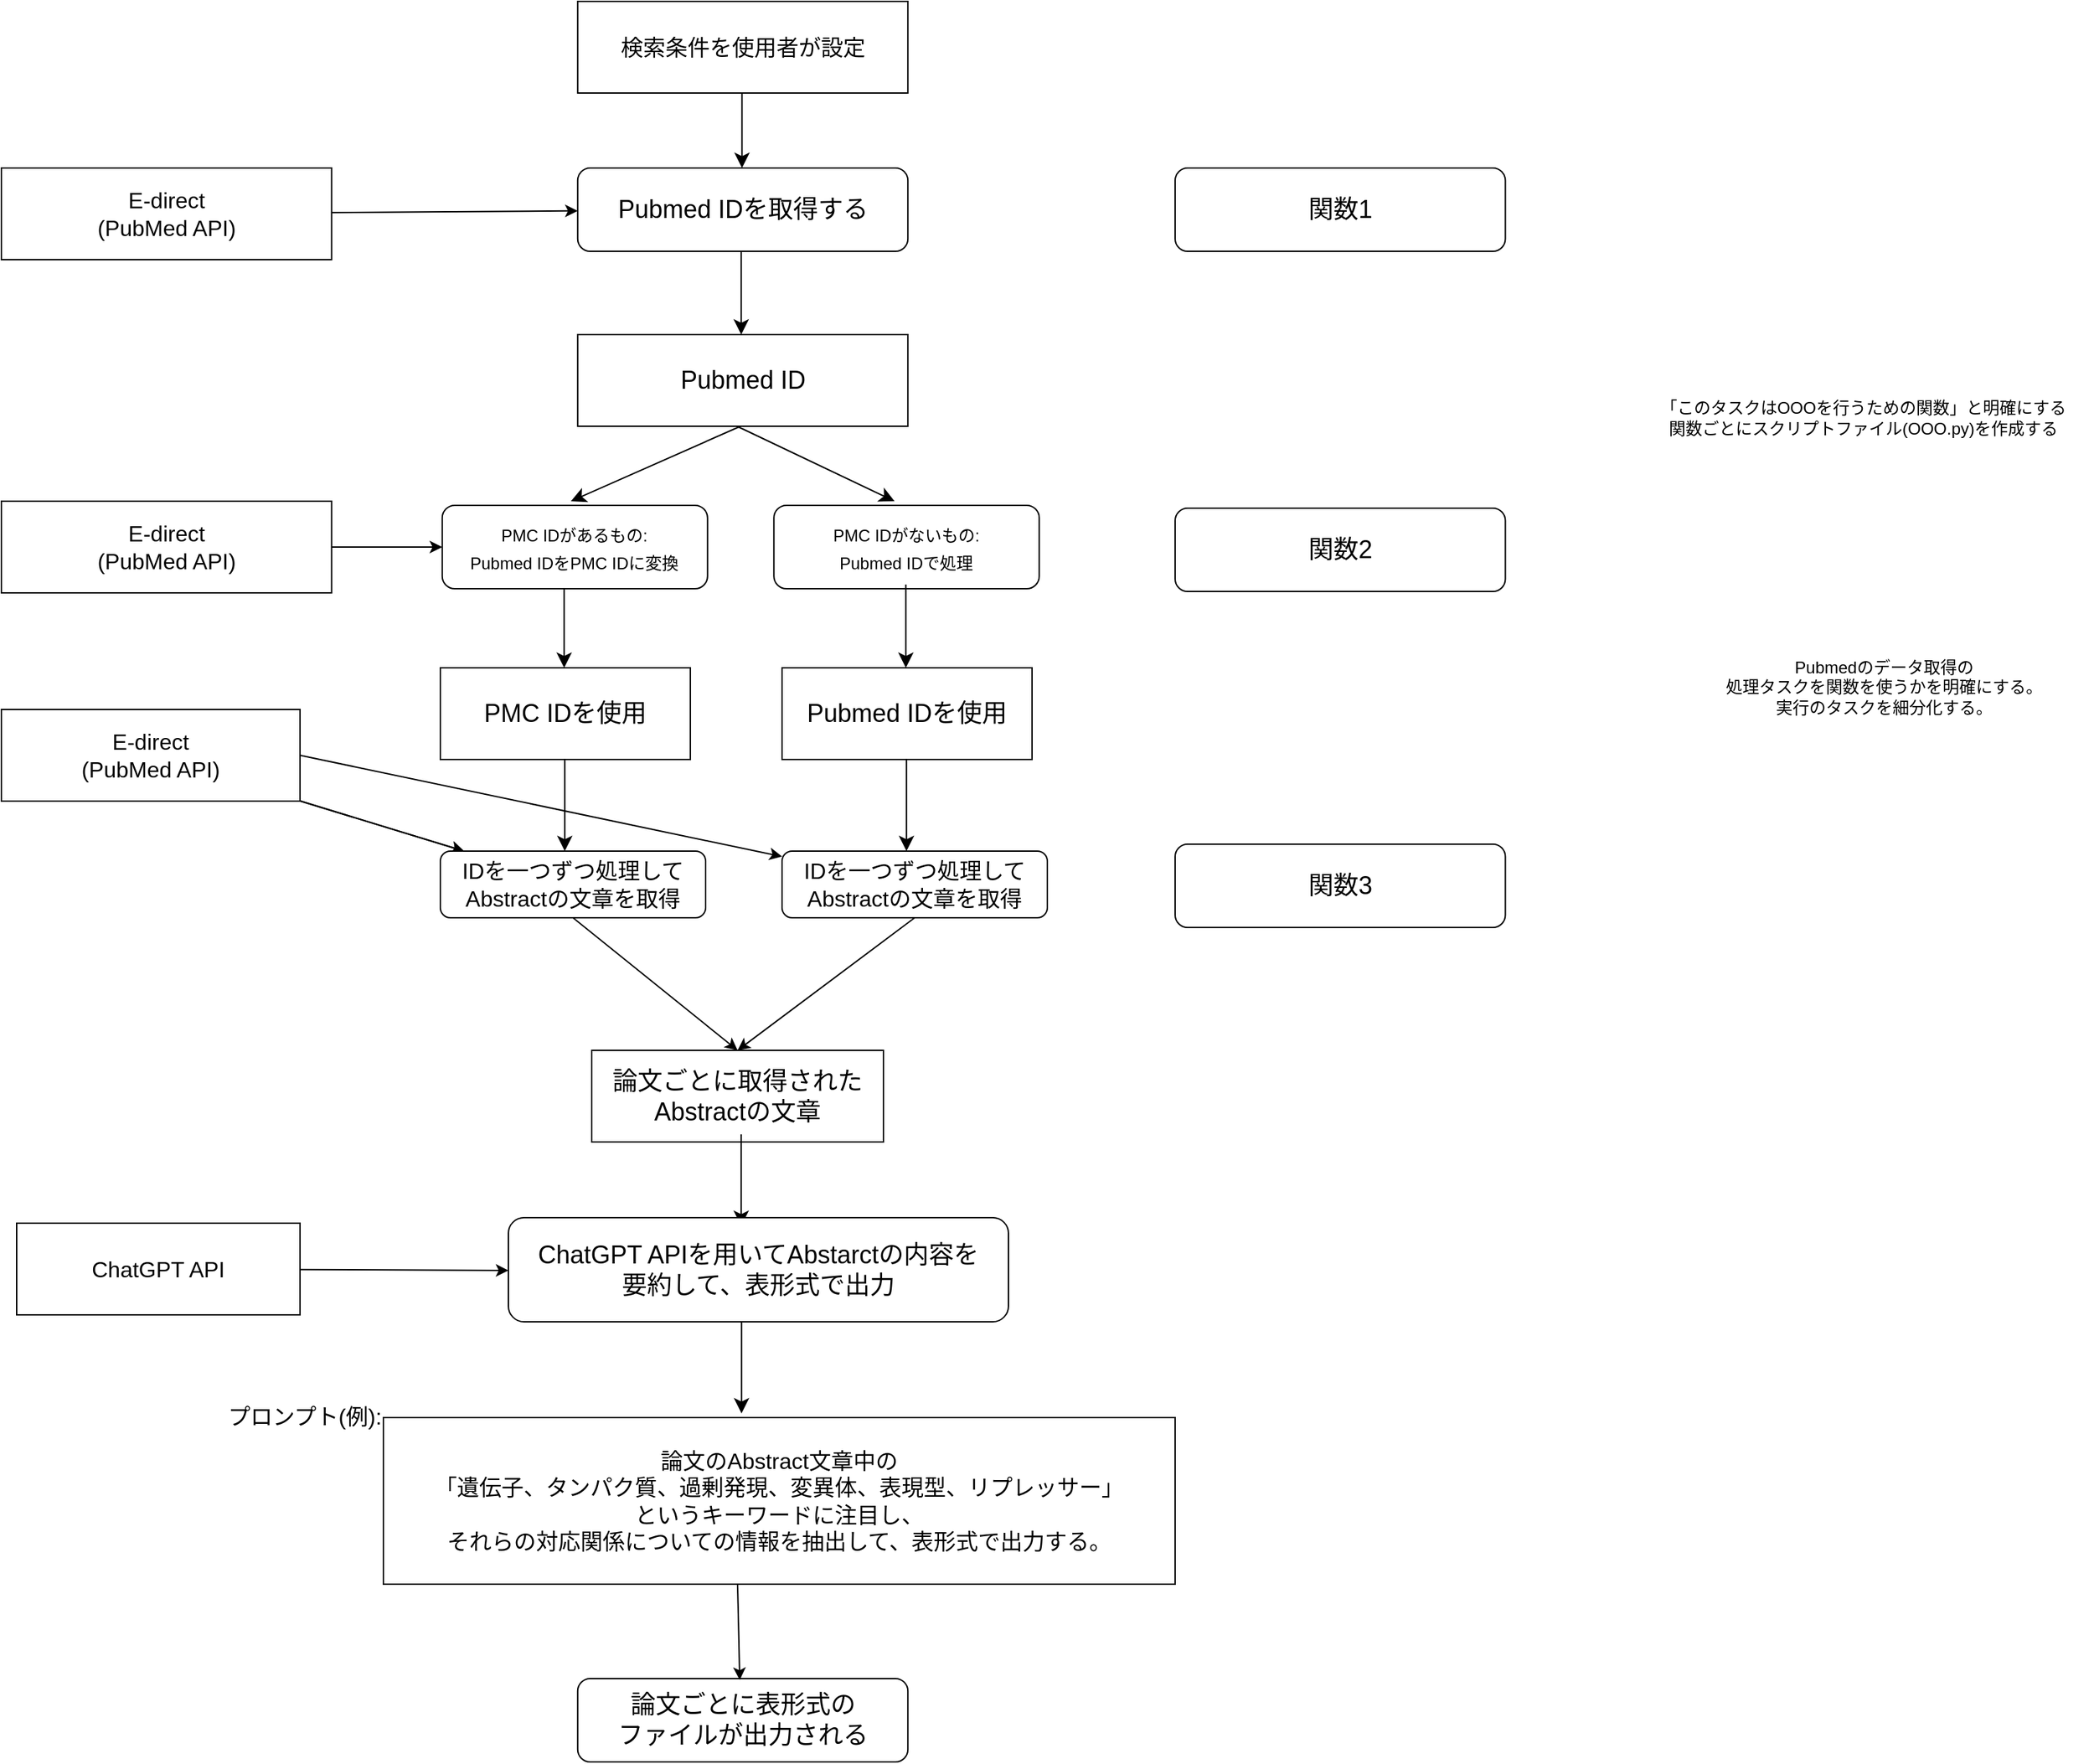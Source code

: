 <mxfile>
    <diagram id="6hGjJqjaPUIHLYzqYKvI" name="Page-1">
        <mxGraphModel dx="1676" dy="2073" grid="1" gridSize="30" guides="1" tooltips="1" connect="1" arrows="1" fold="1" page="1" pageScale="1" pageWidth="827" pageHeight="1169" math="0" shadow="0">
            <root>
                <mxCell id="0"/>
                <mxCell id="1" parent="0"/>
                <mxCell id="uGYLsN3fqCkKk5OynrGJ-33" value="" style="endArrow=classic;html=1;rounded=0;fontSize=12;startSize=8;endSize=8;curved=1;" parent="1" edge="1">
                    <mxGeometry width="50" height="50" relative="1" as="geometry">
                        <mxPoint x="827.618" y="300" as="sourcePoint"/>
                        <mxPoint x="827.618" y="360" as="targetPoint"/>
                    </mxGeometry>
                </mxCell>
                <mxCell id="uGYLsN3fqCkKk5OynrGJ-15" value="" style="endArrow=classic;html=1;rounded=0;fontSize=12;startSize=8;endSize=8;curved=1;" parent="1" edge="1">
                    <mxGeometry width="50" height="50" relative="1" as="geometry">
                        <mxPoint x="828.185" y="180" as="sourcePoint"/>
                        <mxPoint x="828.185" y="240" as="targetPoint"/>
                    </mxGeometry>
                </mxCell>
                <mxCell id="2" value="&lt;font style=&quot;font-size: 18px;&quot;&gt;Pubmed IDを取得する&lt;/font&gt;" style="rounded=1;whiteSpace=wrap;html=1;fontSize=16;container=0;" parent="1" vertex="1">
                    <mxGeometry x="709.883" y="240" width="237.736" height="60" as="geometry"/>
                </mxCell>
                <mxCell id="51" value="" style="edgeStyle=none;html=1;" edge="1" parent="1" source="uGYLsN3fqCkKk5OynrGJ-24" target="2">
                    <mxGeometry relative="1" as="geometry"/>
                </mxCell>
                <mxCell id="uGYLsN3fqCkKk5OynrGJ-24" value="E-direct&lt;br/&gt;(PubMed API)" style="rounded=0;whiteSpace=wrap;html=1;fontSize=16;container=0;" parent="1" vertex="1">
                    <mxGeometry x="295" y="240" width="237.736" height="66" as="geometry"/>
                </mxCell>
                <mxCell id="6" value="検索条件を使用者が設定" style="rounded=0;whiteSpace=wrap;html=1;fontSize=16;container=0;" parent="1" vertex="1">
                    <mxGeometry x="709.883" y="120" width="237.736" height="66" as="geometry"/>
                </mxCell>
                <mxCell id="16" value="「このタスクはOOOを行うための関数」と明確にする&lt;br&gt;関数ごとにスクリプトファイル(OOO.py)を作成する" style="text;html=1;align=center;verticalAlign=middle;resizable=0;points=[];autosize=1;strokeColor=none;fillColor=none;container=0;" parent="1" vertex="1">
                    <mxGeometry x="1470.003" y="390" width="330" height="60" as="geometry"/>
                </mxCell>
                <mxCell id="20" value="Pubmedのデータ取得の&lt;br&gt;処理タスクを関数を使うかを明確にする。&lt;br&gt;実行のタスクを細分化する。" style="text;html=1;align=center;verticalAlign=middle;resizable=0;points=[];autosize=1;strokeColor=none;fillColor=none;container=0;" parent="1" vertex="1">
                    <mxGeometry x="1530.003" y="584" width="240" height="60" as="geometry"/>
                </mxCell>
                <mxCell id="uGYLsN3fqCkKk5OynrGJ-25" value="論文のAbstract文章中の&lt;br&gt;「遺伝子、タンパク質、過剰発現、変異体、表現型、リプレッサー」&lt;br&gt;というキーワードに注目し、&lt;br&gt;それらの対応関係についての情報を抽出して、表形式で出力する。" style="rounded=0;whiteSpace=wrap;html=1;fontSize=16;container=0;align=center;" parent="1" vertex="1">
                    <mxGeometry x="570" y="1140" width="570" height="120" as="geometry"/>
                </mxCell>
                <mxCell id="21" value="&lt;font style=&quot;font-size: 18px;&quot;&gt;論文ごとに表形式の&lt;br&gt;ファイルが出力される&lt;/font&gt;" style="rounded=1;whiteSpace=wrap;html=1;fontSize=16;container=0;" vertex="1" parent="1">
                    <mxGeometry x="709.883" y="1328" width="237.736" height="60" as="geometry"/>
                </mxCell>
                <mxCell id="63" value="" style="edgeStyle=none;html=1;" edge="1" parent="1" source="23" target="50">
                    <mxGeometry relative="1" as="geometry"/>
                </mxCell>
                <mxCell id="23" value="E-direct&lt;br&gt;(PubMed API)" style="rounded=0;whiteSpace=wrap;html=1;fontSize=16;container=0;" vertex="1" parent="1">
                    <mxGeometry x="295" y="480" width="237.736" height="66" as="geometry"/>
                </mxCell>
                <mxCell id="24" value="&lt;font style=&quot;font-size: 18px;&quot;&gt;Pubmed ID&lt;/font&gt;" style="rounded=0;whiteSpace=wrap;html=1;fontSize=16;container=0;" vertex="1" parent="1">
                    <mxGeometry x="709.883" y="360" width="237.736" height="66" as="geometry"/>
                </mxCell>
                <mxCell id="36" value="" style="group" vertex="1" connectable="0" parent="1">
                    <mxGeometry x="611" y="540" width="180" height="192" as="geometry"/>
                </mxCell>
                <mxCell id="28" value="" style="endArrow=classic;html=1;rounded=0;fontSize=12;startSize=8;endSize=8;curved=1;" edge="1" parent="36">
                    <mxGeometry width="50" height="50" relative="1" as="geometry">
                        <mxPoint x="89.143" as="sourcePoint"/>
                        <mxPoint x="89.143" y="60.0" as="targetPoint"/>
                    </mxGeometry>
                </mxCell>
                <mxCell id="29" value="&lt;font style=&quot;font-size: 18px;&quot;&gt;PMC IDを使用&lt;/font&gt;" style="rounded=0;whiteSpace=wrap;html=1;fontSize=16;container=0;" vertex="1" parent="36">
                    <mxGeometry y="60.0" width="180.0" height="66.0" as="geometry"/>
                </mxCell>
                <mxCell id="34" value="" style="endArrow=classic;html=1;rounded=0;fontSize=12;startSize=8;endSize=8;curved=1;" edge="1" parent="36">
                    <mxGeometry width="50" height="50" relative="1" as="geometry">
                        <mxPoint x="89.6" y="126.0" as="sourcePoint"/>
                        <mxPoint x="89.6" y="192.0" as="targetPoint"/>
                    </mxGeometry>
                </mxCell>
                <mxCell id="50" value="&lt;span style=&quot;font-size: 12px;&quot;&gt;PMC IDがあるもの:&lt;br&gt;&lt;/span&gt;&lt;span style=&quot;font-size: 12px;&quot;&gt;Pubmed IDを&lt;/span&gt;&lt;span style=&quot;font-size: 12px;&quot;&gt;PMC IDに変換&lt;/span&gt;&lt;span style=&quot;font-size: 12px;&quot;&gt;&lt;br&gt;&lt;/span&gt;" style="rounded=1;whiteSpace=wrap;html=1;fontSize=16;container=0;" vertex="1" parent="1">
                    <mxGeometry x="612.37" y="483" width="191" height="60" as="geometry"/>
                </mxCell>
                <mxCell id="58" value="" style="group" vertex="1" connectable="0" parent="1">
                    <mxGeometry x="705" y="426" width="233" height="54" as="geometry"/>
                </mxCell>
                <mxCell id="49" value="" style="endArrow=classic;html=1;rounded=0;fontSize=12;startSize=8;endSize=8;curved=1;" edge="1" parent="58">
                    <mxGeometry width="50" height="50" relative="1" as="geometry">
                        <mxPoint x="122.095" as="sourcePoint"/>
                        <mxPoint y="54.0" as="targetPoint"/>
                    </mxGeometry>
                </mxCell>
                <mxCell id="57" value="" style="endArrow=classic;html=1;rounded=0;fontSize=12;startSize=8;endSize=8;curved=1;" edge="1" parent="58">
                    <mxGeometry width="50" height="50" relative="1" as="geometry">
                        <mxPoint x="119.61" as="sourcePoint"/>
                        <mxPoint x="233.0" y="54.0" as="targetPoint"/>
                    </mxGeometry>
                </mxCell>
                <mxCell id="59" value="&lt;span style=&quot;font-size: 12px;&quot;&gt;PMC IDがないもの:&lt;br&gt;&lt;/span&gt;&lt;span style=&quot;font-size: 12px;&quot;&gt;Pubmed IDで処理&lt;/span&gt;&lt;span style=&quot;font-size: 12px;&quot;&gt;&lt;br&gt;&lt;/span&gt;" style="rounded=1;whiteSpace=wrap;html=1;fontSize=16;container=0;" vertex="1" parent="1">
                    <mxGeometry x="851.16" y="483" width="191" height="60" as="geometry"/>
                </mxCell>
                <mxCell id="80" value="" style="edgeStyle=none;html=1;" edge="1" parent="1" source="61" target="68">
                    <mxGeometry relative="1" as="geometry"/>
                </mxCell>
                <mxCell id="81" value="" style="edgeStyle=none;html=1;" edge="1" parent="1" source="61" target="68">
                    <mxGeometry relative="1" as="geometry"/>
                </mxCell>
                <mxCell id="61" value="E-direct&lt;br&gt;(PubMed API)" style="rounded=0;whiteSpace=wrap;html=1;fontSize=16;container=0;" vertex="1" parent="1">
                    <mxGeometry x="295" y="630" width="215" height="66" as="geometry"/>
                </mxCell>
                <mxCell id="64" value="" style="group" vertex="1" connectable="0" parent="1">
                    <mxGeometry x="857" y="540" width="180" height="192" as="geometry"/>
                </mxCell>
                <mxCell id="65" value="" style="endArrow=classic;html=1;rounded=0;fontSize=12;startSize=8;endSize=8;curved=1;" edge="1" parent="64">
                    <mxGeometry width="50" height="50" relative="1" as="geometry">
                        <mxPoint x="89.143" as="sourcePoint"/>
                        <mxPoint x="89.143" y="60.0" as="targetPoint"/>
                    </mxGeometry>
                </mxCell>
                <mxCell id="66" value="&lt;font style=&quot;font-size: 18px;&quot;&gt;Pubmed IDを使用&lt;/font&gt;" style="rounded=0;whiteSpace=wrap;html=1;fontSize=16;container=0;" vertex="1" parent="64">
                    <mxGeometry y="60.0" width="180.0" height="66.0" as="geometry"/>
                </mxCell>
                <mxCell id="67" value="" style="endArrow=classic;html=1;rounded=0;fontSize=12;startSize=8;endSize=8;curved=1;" edge="1" parent="64">
                    <mxGeometry width="50" height="50" relative="1" as="geometry">
                        <mxPoint x="89.6" y="126.0" as="sourcePoint"/>
                        <mxPoint x="89.6" y="192.0" as="targetPoint"/>
                    </mxGeometry>
                </mxCell>
                <mxCell id="77" value="" style="edgeStyle=none;html=1;exitX=0.5;exitY=1;exitDx=0;exitDy=0;entryX=0.5;entryY=0;entryDx=0;entryDy=0;" edge="1" parent="1" source="68" target="73">
                    <mxGeometry relative="1" as="geometry">
                        <mxPoint x="732" y="780" as="sourcePoint"/>
                        <mxPoint x="810" y="870" as="targetPoint"/>
                    </mxGeometry>
                </mxCell>
                <mxCell id="82" value="" style="edgeStyle=none;html=1;exitX=1;exitY=0.5;exitDx=0;exitDy=0;" edge="1" parent="1" source="61" target="78">
                    <mxGeometry relative="1" as="geometry"/>
                </mxCell>
                <mxCell id="68" value="IDを一つずつ処理してAbstractの文章を取得" style="rounded=1;whiteSpace=wrap;html=1;fontSize=16;container=0;" vertex="1" parent="1">
                    <mxGeometry x="611" y="732" width="191" height="48" as="geometry"/>
                </mxCell>
                <mxCell id="73" value="&lt;font style=&quot;font-size: 18px;&quot;&gt;論文ごとに取得された&lt;br&gt;Abstractの文章&lt;/font&gt;" style="rounded=0;whiteSpace=wrap;html=1;fontSize=16;container=0;" vertex="1" parent="1">
                    <mxGeometry x="720" y="875.5" width="210" height="66" as="geometry"/>
                </mxCell>
                <mxCell id="74" value="" style="endArrow=classic;html=1;rounded=0;fontSize=12;startSize=8;endSize=8;curved=1;" edge="1" parent="1">
                    <mxGeometry width="50" height="50" relative="1" as="geometry">
                        <mxPoint x="827.6" y="936.0" as="sourcePoint"/>
                        <mxPoint x="827.6" y="1002" as="targetPoint"/>
                    </mxGeometry>
                </mxCell>
                <mxCell id="78" value="IDを一つずつ処理してAbstractの文章を取得" style="rounded=1;whiteSpace=wrap;html=1;fontSize=16;container=0;" vertex="1" parent="1">
                    <mxGeometry x="857" y="732" width="191" height="48" as="geometry"/>
                </mxCell>
                <mxCell id="79" value="" style="edgeStyle=none;html=1;exitX=0.5;exitY=1;exitDx=0;exitDy=0;entryX=0.5;entryY=0;entryDx=0;entryDy=0;" edge="1" parent="1" source="78" target="73">
                    <mxGeometry relative="1" as="geometry">
                        <mxPoint x="938" y="780" as="sourcePoint"/>
                        <mxPoint x="840" y="870" as="targetPoint"/>
                    </mxGeometry>
                </mxCell>
                <mxCell id="89" value="" style="edgeStyle=none;html=1;" edge="1" parent="1" source="83">
                    <mxGeometry relative="1" as="geometry">
                        <mxPoint x="660" y="1034" as="targetPoint"/>
                    </mxGeometry>
                </mxCell>
                <mxCell id="83" value="ChatGPT API" style="rounded=0;whiteSpace=wrap;html=1;fontSize=16;container=0;" vertex="1" parent="1">
                    <mxGeometry x="306" y="1000" width="204" height="66" as="geometry"/>
                </mxCell>
                <mxCell id="84" value="&lt;font style=&quot;font-size: 18px;&quot;&gt;ChatGPT APIを用いてAbstarctの内容を&lt;br&gt;要約して、表形式で出力&lt;/font&gt;" style="rounded=1;whiteSpace=wrap;html=1;fontSize=16;container=0;" vertex="1" parent="1">
                    <mxGeometry x="660" y="996" width="360" height="75" as="geometry"/>
                </mxCell>
                <mxCell id="87" value="" style="edgeStyle=none;html=1;" edge="1" parent="1">
                    <mxGeometry relative="1" as="geometry">
                        <mxPoint x="825.005" y="1260" as="sourcePoint"/>
                        <mxPoint x="826.559" y="1329" as="targetPoint"/>
                    </mxGeometry>
                </mxCell>
                <mxCell id="91" value="" style="endArrow=classic;html=1;rounded=0;fontSize=12;startSize=8;endSize=8;curved=1;" edge="1" parent="1">
                    <mxGeometry width="50" height="50" relative="1" as="geometry">
                        <mxPoint x="827.84" y="1071" as="sourcePoint"/>
                        <mxPoint x="827.84" y="1137" as="targetPoint"/>
                    </mxGeometry>
                </mxCell>
                <mxCell id="92" value="&lt;span style=&quot;font-size: 16px;&quot;&gt;プロンプト(例):&lt;/span&gt;" style="text;html=1;align=center;verticalAlign=middle;resizable=0;points=[];autosize=1;strokeColor=none;fillColor=none;fontSize=18;" vertex="1" parent="1">
                    <mxGeometry x="453" y="1109" width="120" height="60" as="geometry"/>
                </mxCell>
                <mxCell id="93" value="&lt;span style=&quot;font-size: 18px;&quot;&gt;関数1&lt;/span&gt;" style="rounded=1;whiteSpace=wrap;html=1;fontSize=16;container=0;" vertex="1" parent="1">
                    <mxGeometry x="1140.003" y="240" width="237.736" height="60" as="geometry"/>
                </mxCell>
                <mxCell id="94" value="&lt;span style=&quot;font-size: 18px;&quot;&gt;関数2&lt;/span&gt;" style="rounded=1;whiteSpace=wrap;html=1;fontSize=16;container=0;" vertex="1" parent="1">
                    <mxGeometry x="1140.003" y="485" width="237.736" height="60" as="geometry"/>
                </mxCell>
                <mxCell id="95" value="&lt;span style=&quot;font-size: 18px;&quot;&gt;関数3&lt;br&gt;&lt;/span&gt;" style="rounded=1;whiteSpace=wrap;html=1;fontSize=16;container=0;" vertex="1" parent="1">
                    <mxGeometry x="1140.003" y="727" width="237.736" height="60" as="geometry"/>
                </mxCell>
            </root>
        </mxGraphModel>
    </diagram>
</mxfile>